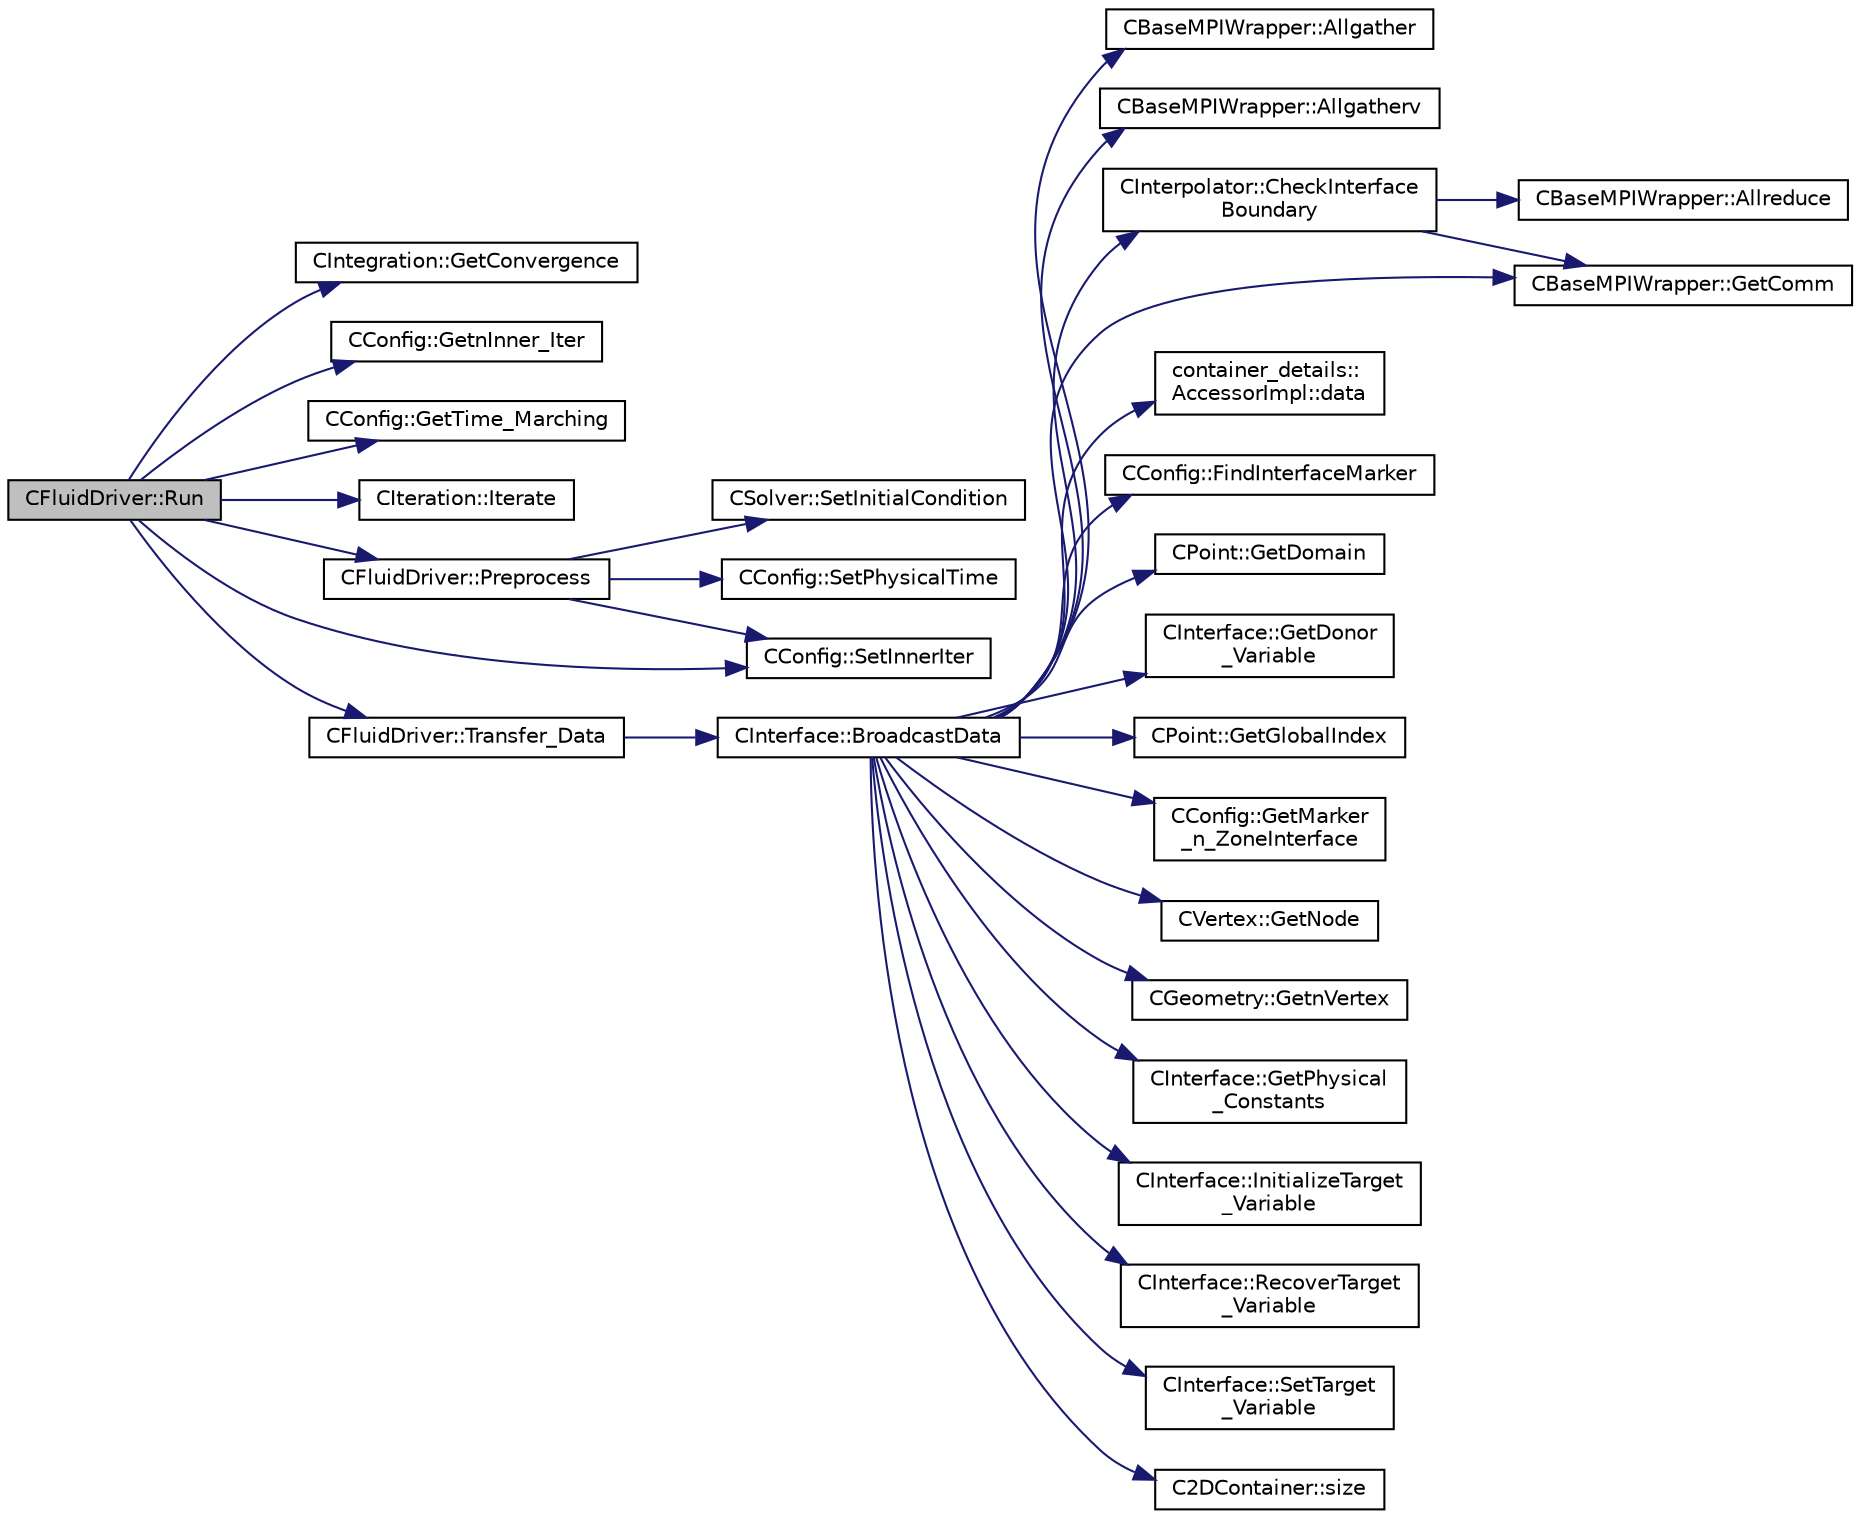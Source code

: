 digraph "CFluidDriver::Run"
{
 // LATEX_PDF_SIZE
  edge [fontname="Helvetica",fontsize="10",labelfontname="Helvetica",labelfontsize="10"];
  node [fontname="Helvetica",fontsize="10",shape=record];
  rankdir="LR";
  Node1 [label="CFluidDriver::Run",height=0.2,width=0.4,color="black", fillcolor="grey75", style="filled", fontcolor="black",tooltip="Run a single iteration of the physics within multiple zones."];
  Node1 -> Node2 [color="midnightblue",fontsize="10",style="solid",fontname="Helvetica"];
  Node2 [label="CIntegration::GetConvergence",height=0.2,width=0.4,color="black", fillcolor="white", style="filled",URL="$classCIntegration.html#aac6ff3b43986bcab3ae9a8665c04ab7e",tooltip="Get the indicator of the convergence for the direct, adjoint and linearized problem."];
  Node1 -> Node3 [color="midnightblue",fontsize="10",style="solid",fontname="Helvetica"];
  Node3 [label="CConfig::GetnInner_Iter",height=0.2,width=0.4,color="black", fillcolor="white", style="filled",URL="$classCConfig.html#a096cf3c68234d10476425acf40a7bf40",tooltip="Get the number of inner iterations."];
  Node1 -> Node4 [color="midnightblue",fontsize="10",style="solid",fontname="Helvetica"];
  Node4 [label="CConfig::GetTime_Marching",height=0.2,width=0.4,color="black", fillcolor="white", style="filled",URL="$classCConfig.html#ac47e04d76ce865893a94dcedd3c9b6a5",tooltip="Provides information about the time integration, and change the write in the output files information..."];
  Node1 -> Node5 [color="midnightblue",fontsize="10",style="solid",fontname="Helvetica"];
  Node5 [label="CIteration::Iterate",height=0.2,width=0.4,color="black", fillcolor="white", style="filled",URL="$classCIteration.html#a9f0ac38993f5b525e1aa101125a4a222",tooltip="A virtual member."];
  Node1 -> Node6 [color="midnightblue",fontsize="10",style="solid",fontname="Helvetica"];
  Node6 [label="CFluidDriver::Preprocess",height=0.2,width=0.4,color="black", fillcolor="white", style="filled",URL="$classCFluidDriver.html#a03fdc6c0780417837d1dbf2477577f67",tooltip="Perform some pre-processing before an iteration of the physics."];
  Node6 -> Node7 [color="midnightblue",fontsize="10",style="solid",fontname="Helvetica"];
  Node7 [label="CSolver::SetInitialCondition",height=0.2,width=0.4,color="black", fillcolor="white", style="filled",URL="$classCSolver.html#aec7ef8ebdebff4bfabcfdd1a36626173",tooltip="A virtual member."];
  Node6 -> Node8 [color="midnightblue",fontsize="10",style="solid",fontname="Helvetica"];
  Node8 [label="CConfig::SetInnerIter",height=0.2,width=0.4,color="black", fillcolor="white", style="filled",URL="$classCConfig.html#af57608dd44a9211af952763a67cbb2dc",tooltip="Set the current FSI iteration number."];
  Node6 -> Node9 [color="midnightblue",fontsize="10",style="solid",fontname="Helvetica"];
  Node9 [label="CConfig::SetPhysicalTime",height=0.2,width=0.4,color="black", fillcolor="white", style="filled",URL="$classCConfig.html#a40da15666c94c59c6dff1ecda6f388fd",tooltip="Set the current physical time."];
  Node1 -> Node8 [color="midnightblue",fontsize="10",style="solid",fontname="Helvetica"];
  Node1 -> Node10 [color="midnightblue",fontsize="10",style="solid",fontname="Helvetica"];
  Node10 [label="CFluidDriver::Transfer_Data",height=0.2,width=0.4,color="black", fillcolor="white", style="filled",URL="$classCFluidDriver.html#aac13682ac93cce7064382c8974417632",tooltip="Transfer data among different zones (multiple zone)."];
  Node10 -> Node11 [color="midnightblue",fontsize="10",style="solid",fontname="Helvetica"];
  Node11 [label="CInterface::BroadcastData",height=0.2,width=0.4,color="black", fillcolor="white", style="filled",URL="$classCInterface.html#ae96b2c6b2dda67461705d7ef160c289d",tooltip="Interpolate data and broadcast it into all processors, for nonmatching meshes."];
  Node11 -> Node12 [color="midnightblue",fontsize="10",style="solid",fontname="Helvetica"];
  Node12 [label="CBaseMPIWrapper::Allgather",height=0.2,width=0.4,color="black", fillcolor="white", style="filled",URL="$classCBaseMPIWrapper.html#a137ef06ade0c4f94d2a61f9b8817b6a7",tooltip=" "];
  Node11 -> Node13 [color="midnightblue",fontsize="10",style="solid",fontname="Helvetica"];
  Node13 [label="CBaseMPIWrapper::Allgatherv",height=0.2,width=0.4,color="black", fillcolor="white", style="filled",URL="$classCBaseMPIWrapper.html#a1c8c3f6d23fd0833c8cd8ef23b0beded",tooltip=" "];
  Node11 -> Node14 [color="midnightblue",fontsize="10",style="solid",fontname="Helvetica"];
  Node14 [label="CInterpolator::CheckInterface\lBoundary",height=0.2,width=0.4,color="black", fillcolor="white", style="filled",URL="$classCInterpolator.html#a9c2a32da64f71f2a572432aea04a74bf",tooltip="Check whether an interface should be processed or not, i.e. if it is part of the zones."];
  Node14 -> Node15 [color="midnightblue",fontsize="10",style="solid",fontname="Helvetica"];
  Node15 [label="CBaseMPIWrapper::Allreduce",height=0.2,width=0.4,color="black", fillcolor="white", style="filled",URL="$classCBaseMPIWrapper.html#a381d4b3738c09d92ee1ae9f89715b541",tooltip=" "];
  Node14 -> Node16 [color="midnightblue",fontsize="10",style="solid",fontname="Helvetica"];
  Node16 [label="CBaseMPIWrapper::GetComm",height=0.2,width=0.4,color="black", fillcolor="white", style="filled",URL="$classCBaseMPIWrapper.html#a8154391fc3522954802889d81d4ef5da",tooltip=" "];
  Node11 -> Node17 [color="midnightblue",fontsize="10",style="solid",fontname="Helvetica"];
  Node17 [label="container_details::\lAccessorImpl::data",height=0.2,width=0.4,color="black", fillcolor="white", style="filled",URL="$classcontainer__details_1_1AccessorImpl.html#a5b5318f7212e57c13e464c398f74b3d5",tooltip=" "];
  Node11 -> Node18 [color="midnightblue",fontsize="10",style="solid",fontname="Helvetica"];
  Node18 [label="CConfig::FindInterfaceMarker",height=0.2,width=0.4,color="black", fillcolor="white", style="filled",URL="$classCConfig.html#a662505c242a7c84016e6f58467501908",tooltip="Find the marker index (if any) that is part of a given interface pair."];
  Node11 -> Node16 [color="midnightblue",fontsize="10",style="solid",fontname="Helvetica"];
  Node11 -> Node19 [color="midnightblue",fontsize="10",style="solid",fontname="Helvetica"];
  Node19 [label="CPoint::GetDomain",height=0.2,width=0.4,color="black", fillcolor="white", style="filled",URL="$classCPoint.html#aa58a27b602e47ddcad22ae74a5c6bc81",tooltip="For parallel computation, its indicates if a point must be computed or not."];
  Node11 -> Node20 [color="midnightblue",fontsize="10",style="solid",fontname="Helvetica"];
  Node20 [label="CInterface::GetDonor\l_Variable",height=0.2,width=0.4,color="black", fillcolor="white", style="filled",URL="$classCInterface.html#abbdcd48b9802aba655ddc915db8fb2e7",tooltip="A virtual member."];
  Node11 -> Node21 [color="midnightblue",fontsize="10",style="solid",fontname="Helvetica"];
  Node21 [label="CPoint::GetGlobalIndex",height=0.2,width=0.4,color="black", fillcolor="white", style="filled",URL="$classCPoint.html#a8a53865a92d645b1b74c4d817b4aae10",tooltip="Get the global index in a parallel computation."];
  Node11 -> Node22 [color="midnightblue",fontsize="10",style="solid",fontname="Helvetica"];
  Node22 [label="CConfig::GetMarker\l_n_ZoneInterface",height=0.2,width=0.4,color="black", fillcolor="white", style="filled",URL="$classCConfig.html#a7b750ac75536d32d586928e11ba14277",tooltip="Get the number of FSI interface markers val_marker."];
  Node11 -> Node23 [color="midnightblue",fontsize="10",style="solid",fontname="Helvetica"];
  Node23 [label="CVertex::GetNode",height=0.2,width=0.4,color="black", fillcolor="white", style="filled",URL="$classCVertex.html#ad568da06e7191358d3a09a1bee71cdb5",tooltip="Get the node of the vertex."];
  Node11 -> Node24 [color="midnightblue",fontsize="10",style="solid",fontname="Helvetica"];
  Node24 [label="CGeometry::GetnVertex",height=0.2,width=0.4,color="black", fillcolor="white", style="filled",URL="$classCGeometry.html#a00b7f7e71ff42bd38f39147366dd093a",tooltip="Get number of vertices."];
  Node11 -> Node25 [color="midnightblue",fontsize="10",style="solid",fontname="Helvetica"];
  Node25 [label="CInterface::GetPhysical\l_Constants",height=0.2,width=0.4,color="black", fillcolor="white", style="filled",URL="$classCInterface.html#a76f78579fe141e092d76af4d9c6fdc02",tooltip="A virtual member."];
  Node11 -> Node26 [color="midnightblue",fontsize="10",style="solid",fontname="Helvetica"];
  Node26 [label="CInterface::InitializeTarget\l_Variable",height=0.2,width=0.4,color="black", fillcolor="white", style="filled",URL="$classCInterface.html#a2bc05852139b6a3301ee8530887b223e",tooltip="Initializes the target variable."];
  Node11 -> Node27 [color="midnightblue",fontsize="10",style="solid",fontname="Helvetica"];
  Node27 [label="CInterface::RecoverTarget\l_Variable",height=0.2,width=0.4,color="black", fillcolor="white", style="filled",URL="$classCInterface.html#aecc0748fd0568e1e5364037e3da31c42",tooltip="Recovers the target variable from the buffer of su2doubles that was broadcast."];
  Node11 -> Node28 [color="midnightblue",fontsize="10",style="solid",fontname="Helvetica"];
  Node28 [label="CInterface::SetTarget\l_Variable",height=0.2,width=0.4,color="black", fillcolor="white", style="filled",URL="$classCInterface.html#ab0acd2300d065c1f6018f4e516104ca5",tooltip="A virtual member."];
  Node11 -> Node29 [color="midnightblue",fontsize="10",style="solid",fontname="Helvetica"];
  Node29 [label="C2DContainer::size",height=0.2,width=0.4,color="black", fillcolor="white", style="filled",URL="$classC2DContainer.html#a8278113dbcf54123f9852e7e44583759",tooltip=" "];
}
